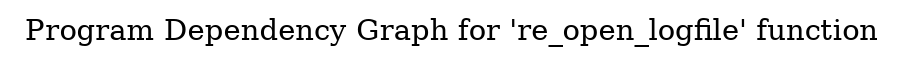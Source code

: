 digraph "Program Dependency Graph for 're_open_logfile' function" {
	label="Program Dependency Graph for 're_open_logfile' function";

}
